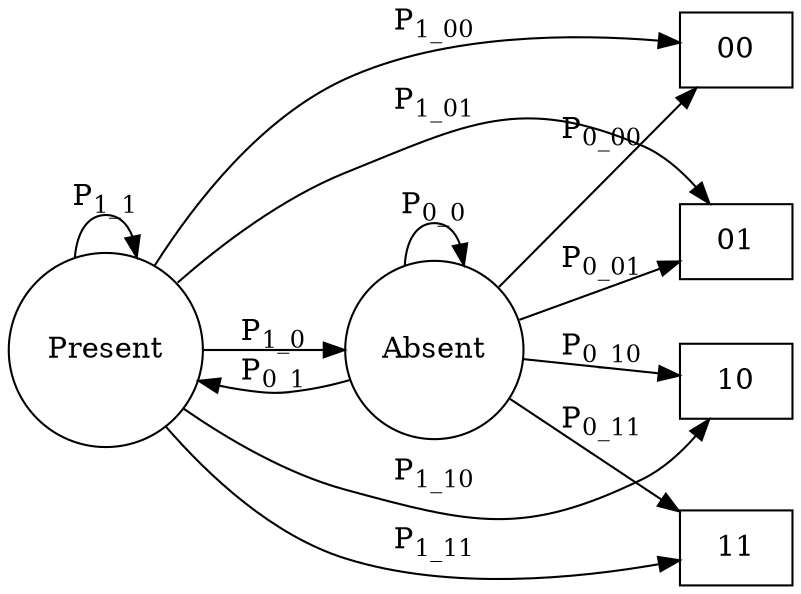 digraph {
    rankdir = LR;

    // Hidden states
    node [shape = circle, label = "Present"] H1;
    node [shape = circle, label = "Absent"] H2;
    

    // Observable states
    node [shape = box, label = "00"]O1;
    node [shape = box, label = "01"]O2;
    node [shape = box, label = "10"]O3;
    node [shape = box, label = "11"]O4;

    // Transitions between hidden states
    H1 -> H1 [label = <P<SUB>1_1</SUB>>];
    H1 -> H2 [label = <P<SUB>1_0</SUB>>];
    H2 -> H2 [label = <P<SUB>0_0</SUB>>];
    H2 -> H1 [label = <P<SUB>0_1</SUB>>];


    // Transitions from hidden states to observable states
    H1 -> O1 [label = <P<SUB>1_00</SUB>>];
    H1 -> O2 [label = <P<SUB>1_01</SUB>>];
    H1 -> O3 [label = <P<SUB>1_10</SUB>>];
    H1 -> O4 [label = <P<SUB>1_11</SUB>>];


    H2 -> O1 [label = <P<SUB>0_00</SUB>>];
    H2 -> O2 [label = <P<SUB>0_01</SUB>>];
    H2 -> O3 [label = <P<SUB>0_10</SUB>>];
    H2 -> O4 [label = <P<SUB>0_11</SUB>>];
    
}
